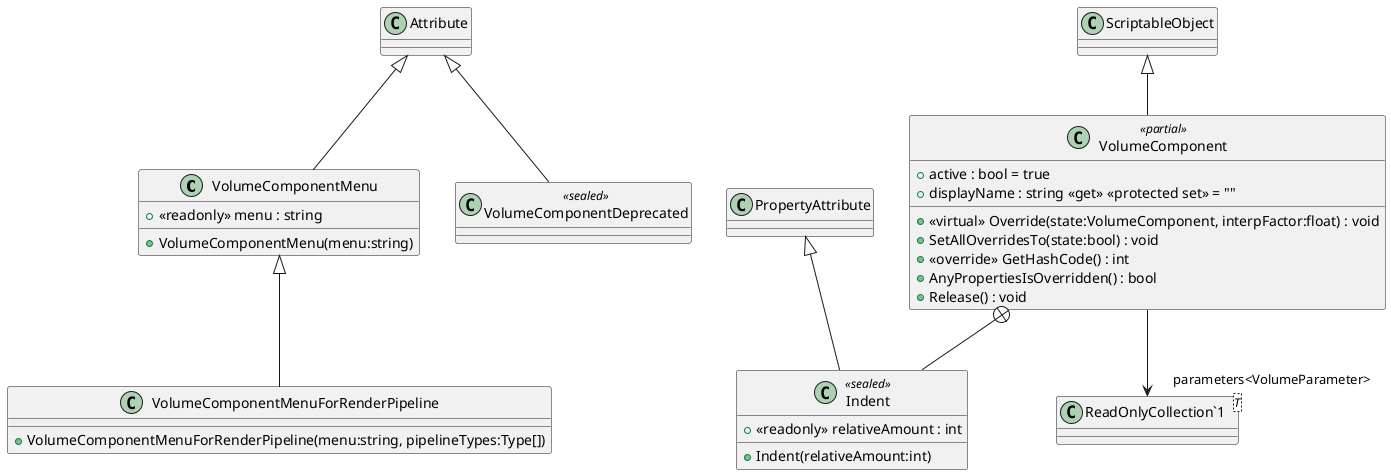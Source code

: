@startuml
class VolumeComponentMenu {
    + <<readonly>> menu : string
    + VolumeComponentMenu(menu:string)
}
class VolumeComponentMenuForRenderPipeline {
    + VolumeComponentMenuForRenderPipeline(menu:string, pipelineTypes:Type[])
}
class VolumeComponentDeprecated <<sealed>> {
}
class VolumeComponent <<partial>> {
    + active : bool = true
    + displayName : string <<get>> <<protected set>> = ""
    + <<virtual>> Override(state:VolumeComponent, interpFactor:float) : void
    + SetAllOverridesTo(state:bool) : void
    + <<override>> GetHashCode() : int
    + AnyPropertiesIsOverridden() : bool
    + Release() : void
}
class Indent <<sealed>> {
    + <<readonly>> relativeAmount : int
    + Indent(relativeAmount:int)
}
class "ReadOnlyCollection`1"<T> {
}
Attribute <|-- VolumeComponentMenu
VolumeComponentMenu <|-- VolumeComponentMenuForRenderPipeline
Attribute <|-- VolumeComponentDeprecated
ScriptableObject <|-- VolumeComponent
VolumeComponent --> "parameters<VolumeParameter>" "ReadOnlyCollection`1"
VolumeComponent +-- Indent
PropertyAttribute <|-- Indent
@enduml

